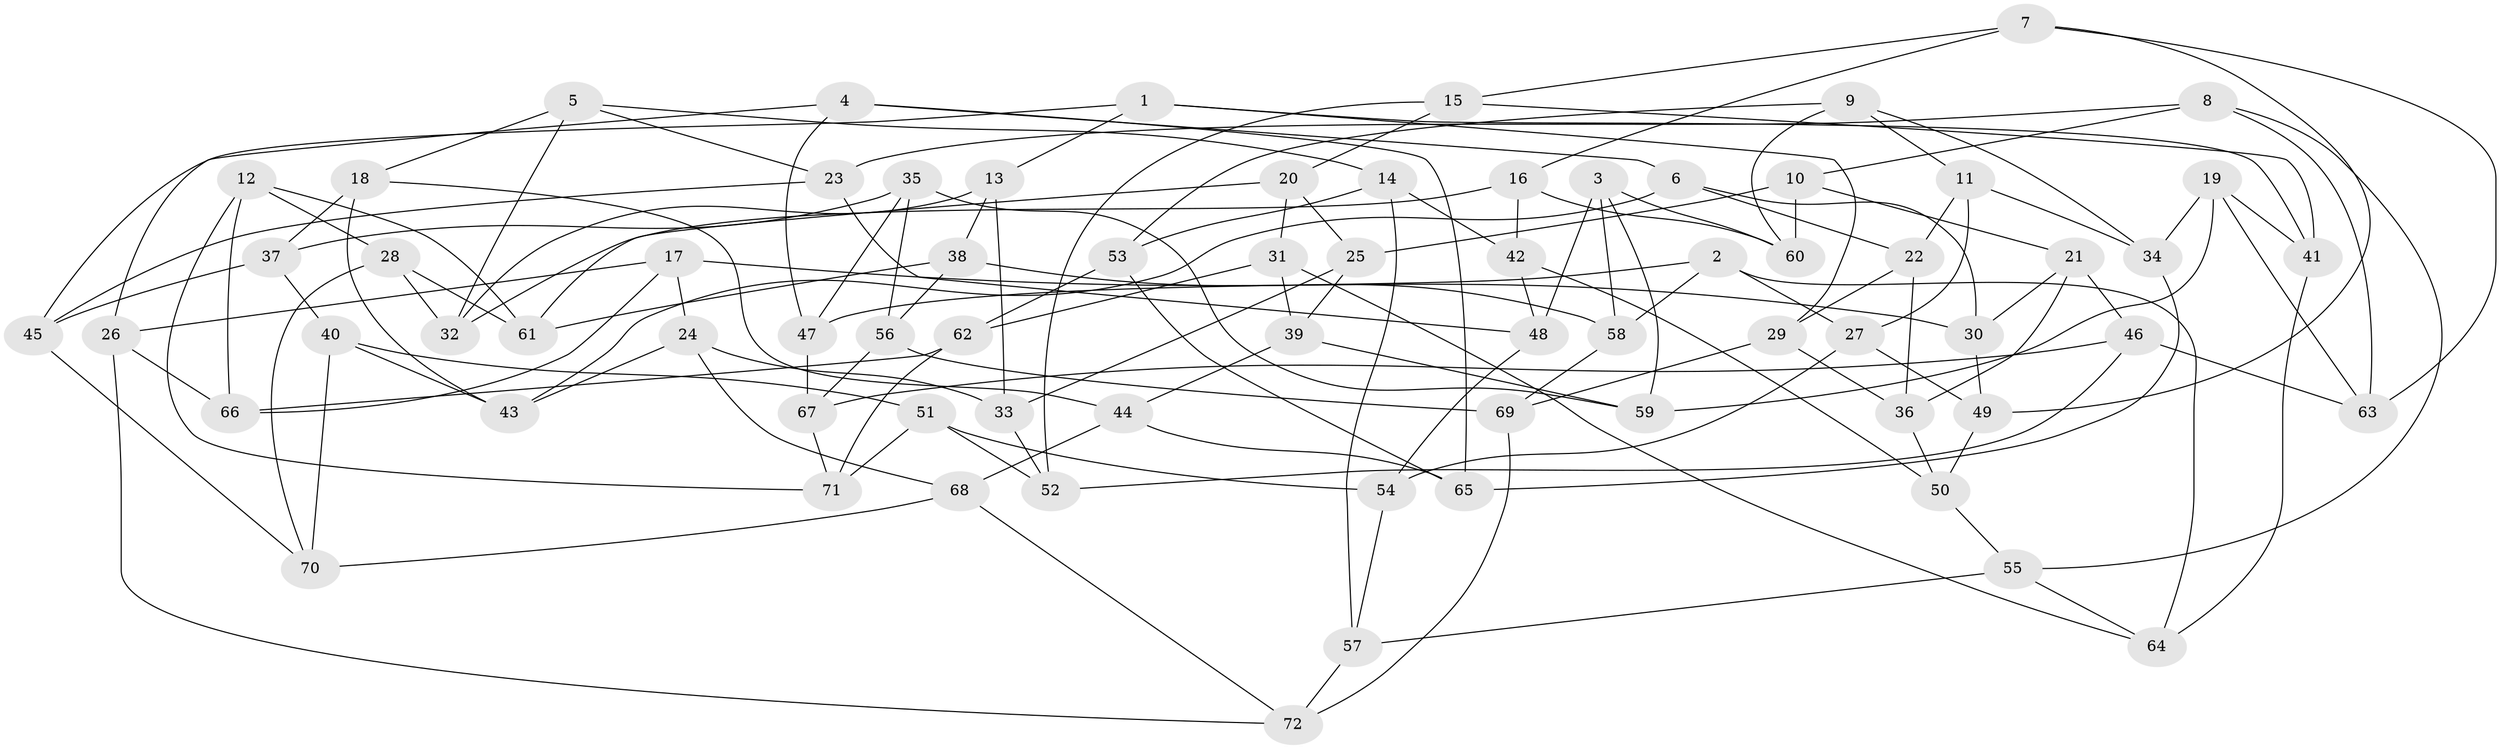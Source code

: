 // coarse degree distribution, {6: 0.13793103448275862, 11: 0.034482758620689655, 9: 0.1724137931034483, 4: 0.3793103448275862, 7: 0.10344827586206896, 3: 0.06896551724137931, 5: 0.034482758620689655, 8: 0.034482758620689655, 2: 0.034482758620689655}
// Generated by graph-tools (version 1.1) at 2025/53/03/04/25 22:53:39]
// undirected, 72 vertices, 144 edges
graph export_dot {
  node [color=gray90,style=filled];
  1;
  2;
  3;
  4;
  5;
  6;
  7;
  8;
  9;
  10;
  11;
  12;
  13;
  14;
  15;
  16;
  17;
  18;
  19;
  20;
  21;
  22;
  23;
  24;
  25;
  26;
  27;
  28;
  29;
  30;
  31;
  32;
  33;
  34;
  35;
  36;
  37;
  38;
  39;
  40;
  41;
  42;
  43;
  44;
  45;
  46;
  47;
  48;
  49;
  50;
  51;
  52;
  53;
  54;
  55;
  56;
  57;
  58;
  59;
  60;
  61;
  62;
  63;
  64;
  65;
  66;
  67;
  68;
  69;
  70;
  71;
  72;
  1 -- 45;
  1 -- 41;
  1 -- 29;
  1 -- 13;
  2 -- 64;
  2 -- 58;
  2 -- 47;
  2 -- 27;
  3 -- 60;
  3 -- 48;
  3 -- 58;
  3 -- 59;
  4 -- 6;
  4 -- 26;
  4 -- 65;
  4 -- 47;
  5 -- 14;
  5 -- 23;
  5 -- 18;
  5 -- 32;
  6 -- 22;
  6 -- 30;
  6 -- 43;
  7 -- 15;
  7 -- 63;
  7 -- 49;
  7 -- 16;
  8 -- 55;
  8 -- 10;
  8 -- 23;
  8 -- 63;
  9 -- 53;
  9 -- 34;
  9 -- 11;
  9 -- 60;
  10 -- 60;
  10 -- 21;
  10 -- 25;
  11 -- 22;
  11 -- 34;
  11 -- 27;
  12 -- 61;
  12 -- 28;
  12 -- 66;
  12 -- 71;
  13 -- 32;
  13 -- 33;
  13 -- 38;
  14 -- 57;
  14 -- 42;
  14 -- 53;
  15 -- 20;
  15 -- 52;
  15 -- 41;
  16 -- 42;
  16 -- 60;
  16 -- 32;
  17 -- 26;
  17 -- 66;
  17 -- 30;
  17 -- 24;
  18 -- 44;
  18 -- 43;
  18 -- 37;
  19 -- 41;
  19 -- 34;
  19 -- 59;
  19 -- 63;
  20 -- 31;
  20 -- 61;
  20 -- 25;
  21 -- 30;
  21 -- 36;
  21 -- 46;
  22 -- 36;
  22 -- 29;
  23 -- 48;
  23 -- 45;
  24 -- 68;
  24 -- 43;
  24 -- 33;
  25 -- 39;
  25 -- 33;
  26 -- 66;
  26 -- 72;
  27 -- 54;
  27 -- 49;
  28 -- 32;
  28 -- 70;
  28 -- 61;
  29 -- 36;
  29 -- 69;
  30 -- 49;
  31 -- 62;
  31 -- 39;
  31 -- 64;
  33 -- 52;
  34 -- 65;
  35 -- 37;
  35 -- 47;
  35 -- 59;
  35 -- 56;
  36 -- 50;
  37 -- 40;
  37 -- 45;
  38 -- 56;
  38 -- 58;
  38 -- 61;
  39 -- 59;
  39 -- 44;
  40 -- 51;
  40 -- 70;
  40 -- 43;
  41 -- 64;
  42 -- 50;
  42 -- 48;
  44 -- 65;
  44 -- 68;
  45 -- 70;
  46 -- 63;
  46 -- 52;
  46 -- 67;
  47 -- 67;
  48 -- 54;
  49 -- 50;
  50 -- 55;
  51 -- 54;
  51 -- 71;
  51 -- 52;
  53 -- 62;
  53 -- 65;
  54 -- 57;
  55 -- 64;
  55 -- 57;
  56 -- 67;
  56 -- 69;
  57 -- 72;
  58 -- 69;
  62 -- 66;
  62 -- 71;
  67 -- 71;
  68 -- 70;
  68 -- 72;
  69 -- 72;
}
